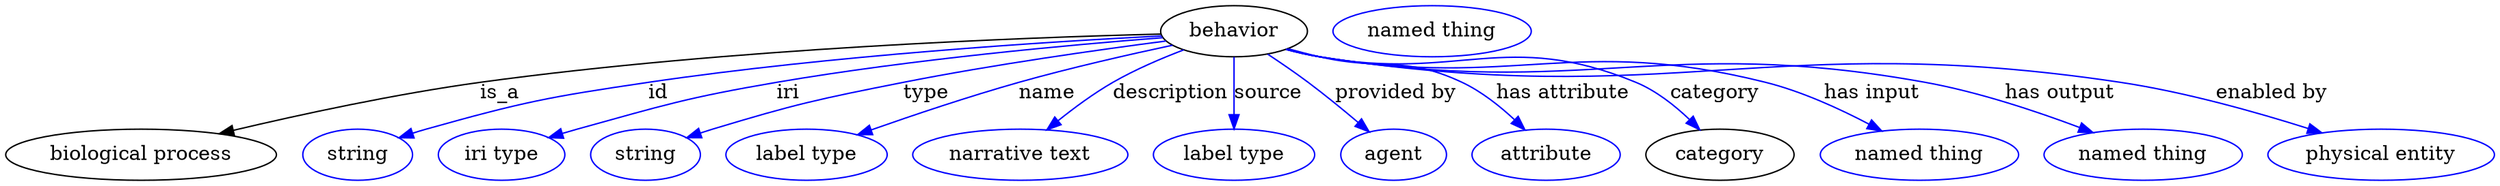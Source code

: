digraph {
	graph [bb="0,0,1745.2,123"];
	node [label="\N"];
	behavior	 [height=0.5,
		label=behavior,
		pos="860.89,105",
		width=1.4263];
	"biological process"	 [height=0.5,
		pos="94.892,18",
		width=2.6359];
	behavior -> "biological process"	 [label=is_a,
		lp="346.89,61.5",
		pos="e,151.71,32.572 809.3,103.93 714.51,101.42 506.45,93.384 332.89,69 274.49,60.794 209.02,46.376 161.56,34.959"];
	id	 [color=blue,
		height=0.5,
		label=string,
		pos="245.89,18",
		width=1.0652];
	behavior -> id	 [color=blue,
		label=id,
		lp="458.89,61.5",
		pos="e,275.1,29.763 809.97,102.46 732.39,98.142 580.05,87.956 451.89,69 380.93,58.503 362.79,55.986 293.89,36 290.91,35.135 287.85,34.172 \
284.79,33.153",
		style=solid];
	iri	 [color=blue,
		height=0.5,
		label="iri type",
		pos="346.89,18",
		width=1.2277];
	behavior -> iri	 [color=blue,
		label=iri,
		lp="551.89,61.5",
		pos="e,380.44,29.731 810.68,101.07 747.97,95.762 637.51,85.065 543.89,69 479.61,57.969 463.68,53.666 400.89,36 397.35,35.005 393.7,33.919 \
390.05,32.789",
		style=solid];
	type	 [color=blue,
		height=0.5,
		label=string,
		pos="447.89,18",
		width=1.0652];
	behavior -> type	 [color=blue,
		label=type,
		lp="639.89,61.5",
		pos="e,477.03,29.811 811.76,99.431 740.67,90.549 605.53,70.556 494.89,36 492.15,35.145 489.35,34.214 486.53,33.24",
		style=solid];
	name	 [color=blue,
		height=0.5,
		label="label type",
		pos="560.89,18",
		width=1.5707];
	behavior -> name	 [color=blue,
		label=name,
		lp="730.89,61.5",
		pos="e,597.88,31.641 816.96,95.579 786.91,88.861 746.26,79.235 710.89,69 675.88,58.869 636.92,45.561 607.48,35.079",
		style=solid];
	description	 [color=blue,
		height=0.5,
		label="narrative text",
		pos="710.89,18",
		width=2.0943];
	behavior -> description	 [color=blue,
		label=description,
		lp="815.89,61.5",
		pos="e,730.03,35.579 824.25,92.246 808.57,86.138 790.35,78.154 774.89,69 762.03,61.385 748.94,51.418 737.97,42.317",
		style=solid];
	source	 [color=blue,
		height=0.5,
		label="label type",
		pos="860.89,18",
		width=1.5707];
	behavior -> source	 [color=blue,
		label=source,
		lp="885.39,61.5",
		pos="e,860.89,36.003 860.89,86.974 860.89,75.192 860.89,59.561 860.89,46.158",
		style=solid];
	"provided by"	 [color=blue,
		height=0.5,
		label=agent,
		pos="972.89,18",
		width=1.0291];
	behavior -> "provided by"	 [color=blue,
		label="provided by",
		lp="975.39,61.5",
		pos="e,955.53,33.951 885.58,89.092 894.65,83.027 904.89,75.909 913.89,69 925.45,60.13 937.71,49.709 948.04,40.607",
		style=solid];
	"has attribute"	 [color=blue,
		height=0.5,
		label=attribute,
		pos="1079.9,18",
		width=1.4443];
	behavior -> "has attribute"	 [color=blue,
		label="has attribute",
		lp="1091.9,61.5",
		pos="e,1064.9,35.4 899.12,92.815 906.32,90.727 913.8,88.689 920.89,87 965.25,76.432 980.81,88.784 1021.9,69 1035.2,62.602 1047.8,52.29 \
1057.8,42.607",
		style=solid];
	category	 [height=0.5,
		pos="1201.9,18",
		width=1.4443];
	behavior -> category	 [color=blue,
		label=category,
		lp="1198.9,61.5",
		pos="e,1187.3,35.412 898.04,92.533 905.53,90.394 913.41,88.409 920.89,87 1018.2,68.676 1051.6,107.26 1142.9,69 1156.8,63.162 1169.8,52.726 \
1180,42.809",
		style=solid];
	"has input"	 [color=blue,
		height=0.5,
		label="named thing",
		pos="1341.9,18",
		width=1.9318];
	behavior -> "has input"	 [color=blue,
		label="has input",
		lp="1308.4,61.5",
		pos="e,1314.4,34.766 898.01,92.393 905.51,90.265 913.39,88.321 920.89,87 1058.6,62.751 1099.5,103.72 1234.9,69 1259.6,62.661 1285.5,50.496 \
1305.6,39.637",
		style=solid];
	"has output"	 [color=blue,
		height=0.5,
		label="named thing",
		pos="1498.9,18",
		width=1.9318];
	behavior -> "has output"	 [color=blue,
		label="has output",
		lp="1440.4,61.5",
		pos="e,1462.2,33.444 897.68,92.395 905.27,90.238 913.28,88.283 920.89,87 1107.3,55.594 1160,103.23 1345.9,69 1382.8,62.208 1423,48.553 \
1452.9,37.081",
		style=solid];
	"enabled by"	 [color=blue,
		height=0.5,
		label="physical entity",
		pos="1665.9,18",
		width=2.2026];
	behavior -> "enabled by"	 [color=blue,
		label="enabled by",
		lp="1589.4,61.5",
		pos="e,1622.9,33.14 897.67,92.334 905.26,90.182 913.27,88.243 920.89,87 1167.5,46.757 1235.9,106.82 1482.9,69 1527.6,62.157 1576.9,48.015 \
1613.1,36.355",
		style=solid];
	"named thing_category"	 [color=blue,
		height=0.5,
		label="named thing",
		pos="999.89,105",
		width=1.9318];
}
